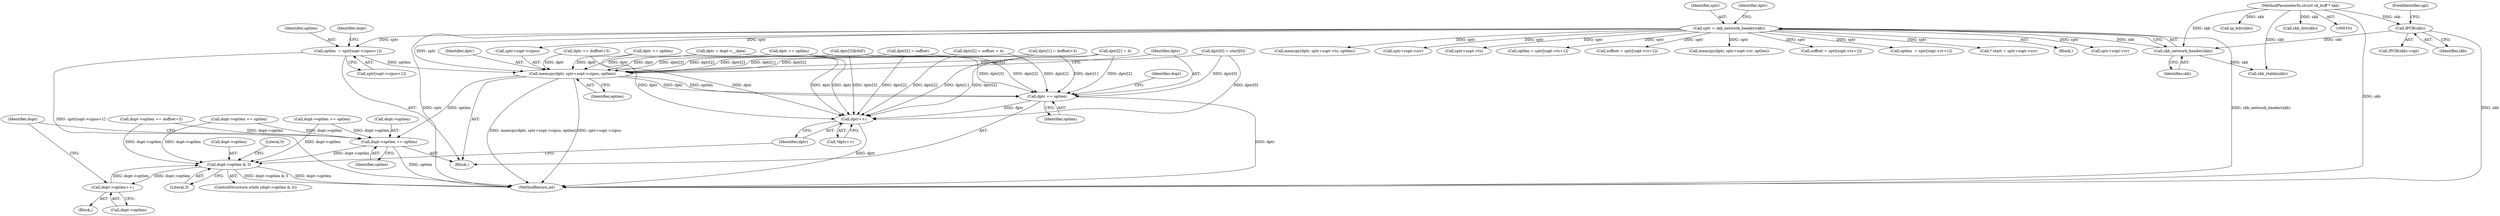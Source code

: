 digraph "0_linux_f6d8bd051c391c1c0458a30b2a7abcd939329259_16@array" {
"1000565" [label="(Call,optlen  = sptr[sopt->cipso+1])"];
"1000138" [label="(Call,sptr = skb_network_header(skb))"];
"1000140" [label="(Call,skb_network_header(skb))"];
"1000121" [label="(Call,IPCB(skb))"];
"1000103" [label="(MethodParameterIn,struct sk_buff * skb)"];
"1000584" [label="(Call,memcpy(dptr, sptr+sopt->cipso, optlen))"];
"1000592" [label="(Call,dptr += optlen)"];
"1000609" [label="(Call,dptr++)"];
"1000595" [label="(Call,dopt->optlen += optlen)"];
"1000601" [label="(Call,dopt->optlen & 3)"];
"1000612" [label="(Call,dopt->optlen++)"];
"1000265" [label="(Call,memcpy(dptr, sptr+sopt->ts, optlen))"];
"1000591" [label="(Identifier,optlen)"];
"1000519" [label="(Call,dptr[1] = doffset+3)"];
"1000382" [label="(Call,dopt->optlen += optlen)"];
"1000142" [label="(Call,dptr = dopt->__data)"];
"1000605" [label="(Literal,3)"];
"1000395" [label="(Call,sptr+sopt->srr)"];
"1000138" [label="(Call,sptr = skb_network_header(skb))"];
"1000600" [label="(ControlStructure,while (dopt->optlen & 3))"];
"1000267" [label="(Call,sptr+sopt->ts)"];
"1000237" [label="(Call,optlen = sptr[sopt->ts+1])"];
"1000602" [label="(Call,dopt->optlen)"];
"1000478" [label="(Call,ip_hdr(skb))"];
"1000167" [label="(Call,soffset = sptr[sopt->rr+2])"];
"1000120" [label="(Call,IPCB(skb)->opt)"];
"1000595" [label="(Call,dopt->optlen += optlen)"];
"1000565" [label="(Call,optlen  = sptr[sopt->cipso+1])"];
"1000599" [label="(Identifier,optlen)"];
"1000585" [label="(Identifier,dptr)"];
"1000212" [label="(Call,dptr[2] = soffset + 4)"];
"1000564" [label="(Block,)"];
"1000526" [label="(Call,dptr[2] = 4)"];
"1000597" [label="(Identifier,dopt)"];
"1000603" [label="(Identifier,dopt)"];
"1000512" [label="(Call,dptr[0] = start[0])"];
"1000141" [label="(Identifier,skb)"];
"1000379" [label="(Call,dptr += optlen)"];
"1000123" [label="(FieldIdentifier,opt)"];
"1000531" [label="(Call,dptr += doffset+3)"];
"1000186" [label="(Call,memcpy(dptr, sptr+sopt->rr, optlen))"];
"1000150" [label="(Call,skb_rtable(skb))"];
"1000227" [label="(Call,dopt->optlen += optlen)"];
"1000610" [label="(Identifier,dptr)"];
"1000546" [label="(Call,dopt->optlen += doffset+3)"];
"1000246" [label="(Call,soffset = sptr[sopt->ts+2])"];
"1000566" [label="(Identifier,optlen)"];
"1000224" [label="(Call,dptr += optlen)"];
"1000618" [label="(MethodReturn,int)"];
"1000158" [label="(Call,optlen  = sptr[sopt->rr+1])"];
"1000586" [label="(Call,sptr+sopt->cipso)"];
"1000592" [label="(Call,dptr += optlen)"];
"1000617" [label="(Literal,0)"];
"1000594" [label="(Identifier,optlen)"];
"1000360" [label="(Call,skb_dst(skb))"];
"1000596" [label="(Call,dopt->optlen)"];
"1000606" [label="(Block,)"];
"1000576" [label="(Identifier,dopt)"];
"1000609" [label="(Call,dptr++)"];
"1000612" [label="(Call,dopt->optlen++)"];
"1000601" [label="(Call,dopt->optlen & 3)"];
"1000584" [label="(Call,memcpy(dptr, sptr+sopt->cipso, optlen))"];
"1000121" [label="(Call,IPCB(skb))"];
"1000139" [label="(Identifier,sptr)"];
"1000393" [label="(Call,* start = sptr+sopt->srr)"];
"1000103" [label="(MethodParameterIn,struct sk_buff * skb)"];
"1000143" [label="(Identifier,dptr)"];
"1000567" [label="(Call,sptr[sopt->cipso+1])"];
"1000122" [label="(Identifier,skb)"];
"1000593" [label="(Identifier,dptr)"];
"1000316" [label="(Call,dptr[3]&0xF)"];
"1000608" [label="(Call,*dptr++)"];
"1000104" [label="(Block,)"];
"1000613" [label="(Call,dopt->optlen)"];
"1000374" [label="(Call,dptr[2] = soffset)"];
"1000140" [label="(Call,skb_network_header(skb))"];
"1000188" [label="(Call,sptr+sopt->rr)"];
"1000565" -> "1000564"  [label="AST: "];
"1000565" -> "1000567"  [label="CFG: "];
"1000566" -> "1000565"  [label="AST: "];
"1000567" -> "1000565"  [label="AST: "];
"1000576" -> "1000565"  [label="CFG: "];
"1000565" -> "1000618"  [label="DDG: sptr[sopt->cipso+1]"];
"1000138" -> "1000565"  [label="DDG: sptr"];
"1000565" -> "1000584"  [label="DDG: optlen"];
"1000138" -> "1000104"  [label="AST: "];
"1000138" -> "1000140"  [label="CFG: "];
"1000139" -> "1000138"  [label="AST: "];
"1000140" -> "1000138"  [label="AST: "];
"1000143" -> "1000138"  [label="CFG: "];
"1000138" -> "1000618"  [label="DDG: sptr"];
"1000138" -> "1000618"  [label="DDG: skb_network_header(skb)"];
"1000140" -> "1000138"  [label="DDG: skb"];
"1000138" -> "1000158"  [label="DDG: sptr"];
"1000138" -> "1000167"  [label="DDG: sptr"];
"1000138" -> "1000186"  [label="DDG: sptr"];
"1000138" -> "1000188"  [label="DDG: sptr"];
"1000138" -> "1000237"  [label="DDG: sptr"];
"1000138" -> "1000246"  [label="DDG: sptr"];
"1000138" -> "1000265"  [label="DDG: sptr"];
"1000138" -> "1000267"  [label="DDG: sptr"];
"1000138" -> "1000393"  [label="DDG: sptr"];
"1000138" -> "1000395"  [label="DDG: sptr"];
"1000138" -> "1000584"  [label="DDG: sptr"];
"1000138" -> "1000586"  [label="DDG: sptr"];
"1000140" -> "1000141"  [label="CFG: "];
"1000141" -> "1000140"  [label="AST: "];
"1000121" -> "1000140"  [label="DDG: skb"];
"1000103" -> "1000140"  [label="DDG: skb"];
"1000140" -> "1000150"  [label="DDG: skb"];
"1000121" -> "1000120"  [label="AST: "];
"1000121" -> "1000122"  [label="CFG: "];
"1000122" -> "1000121"  [label="AST: "];
"1000123" -> "1000121"  [label="CFG: "];
"1000121" -> "1000618"  [label="DDG: skb"];
"1000103" -> "1000121"  [label="DDG: skb"];
"1000103" -> "1000101"  [label="AST: "];
"1000103" -> "1000618"  [label="DDG: skb"];
"1000103" -> "1000150"  [label="DDG: skb"];
"1000103" -> "1000360"  [label="DDG: skb"];
"1000103" -> "1000478"  [label="DDG: skb"];
"1000584" -> "1000564"  [label="AST: "];
"1000584" -> "1000591"  [label="CFG: "];
"1000585" -> "1000584"  [label="AST: "];
"1000586" -> "1000584"  [label="AST: "];
"1000591" -> "1000584"  [label="AST: "];
"1000593" -> "1000584"  [label="CFG: "];
"1000584" -> "1000618"  [label="DDG: memcpy(dptr, sptr+sopt->cipso, optlen)"];
"1000584" -> "1000618"  [label="DDG: sptr+sopt->cipso"];
"1000224" -> "1000584"  [label="DDG: dptr"];
"1000374" -> "1000584"  [label="DDG: dptr[2]"];
"1000519" -> "1000584"  [label="DDG: dptr[1]"];
"1000512" -> "1000584"  [label="DDG: dptr[0]"];
"1000379" -> "1000584"  [label="DDG: dptr"];
"1000526" -> "1000584"  [label="DDG: dptr[2]"];
"1000212" -> "1000584"  [label="DDG: dptr[2]"];
"1000142" -> "1000584"  [label="DDG: dptr"];
"1000531" -> "1000584"  [label="DDG: dptr"];
"1000316" -> "1000584"  [label="DDG: dptr[3]"];
"1000584" -> "1000592"  [label="DDG: optlen"];
"1000584" -> "1000592"  [label="DDG: dptr"];
"1000584" -> "1000595"  [label="DDG: optlen"];
"1000592" -> "1000564"  [label="AST: "];
"1000592" -> "1000594"  [label="CFG: "];
"1000593" -> "1000592"  [label="AST: "];
"1000594" -> "1000592"  [label="AST: "];
"1000597" -> "1000592"  [label="CFG: "];
"1000592" -> "1000618"  [label="DDG: dptr"];
"1000374" -> "1000592"  [label="DDG: dptr[2]"];
"1000519" -> "1000592"  [label="DDG: dptr[1]"];
"1000512" -> "1000592"  [label="DDG: dptr[0]"];
"1000526" -> "1000592"  [label="DDG: dptr[2]"];
"1000212" -> "1000592"  [label="DDG: dptr[2]"];
"1000316" -> "1000592"  [label="DDG: dptr[3]"];
"1000592" -> "1000609"  [label="DDG: dptr"];
"1000609" -> "1000608"  [label="AST: "];
"1000609" -> "1000610"  [label="CFG: "];
"1000610" -> "1000609"  [label="AST: "];
"1000608" -> "1000609"  [label="CFG: "];
"1000609" -> "1000618"  [label="DDG: dptr"];
"1000224" -> "1000609"  [label="DDG: dptr"];
"1000374" -> "1000609"  [label="DDG: dptr[2]"];
"1000519" -> "1000609"  [label="DDG: dptr[1]"];
"1000512" -> "1000609"  [label="DDG: dptr[0]"];
"1000379" -> "1000609"  [label="DDG: dptr"];
"1000526" -> "1000609"  [label="DDG: dptr[2]"];
"1000212" -> "1000609"  [label="DDG: dptr[2]"];
"1000142" -> "1000609"  [label="DDG: dptr"];
"1000531" -> "1000609"  [label="DDG: dptr"];
"1000316" -> "1000609"  [label="DDG: dptr[3]"];
"1000595" -> "1000564"  [label="AST: "];
"1000595" -> "1000599"  [label="CFG: "];
"1000596" -> "1000595"  [label="AST: "];
"1000599" -> "1000595"  [label="AST: "];
"1000603" -> "1000595"  [label="CFG: "];
"1000595" -> "1000618"  [label="DDG: optlen"];
"1000382" -> "1000595"  [label="DDG: dopt->optlen"];
"1000227" -> "1000595"  [label="DDG: dopt->optlen"];
"1000546" -> "1000595"  [label="DDG: dopt->optlen"];
"1000595" -> "1000601"  [label="DDG: dopt->optlen"];
"1000601" -> "1000600"  [label="AST: "];
"1000601" -> "1000605"  [label="CFG: "];
"1000602" -> "1000601"  [label="AST: "];
"1000605" -> "1000601"  [label="AST: "];
"1000610" -> "1000601"  [label="CFG: "];
"1000617" -> "1000601"  [label="CFG: "];
"1000601" -> "1000618"  [label="DDG: dopt->optlen"];
"1000601" -> "1000618"  [label="DDG: dopt->optlen & 3"];
"1000382" -> "1000601"  [label="DDG: dopt->optlen"];
"1000612" -> "1000601"  [label="DDG: dopt->optlen"];
"1000227" -> "1000601"  [label="DDG: dopt->optlen"];
"1000546" -> "1000601"  [label="DDG: dopt->optlen"];
"1000601" -> "1000612"  [label="DDG: dopt->optlen"];
"1000612" -> "1000606"  [label="AST: "];
"1000612" -> "1000613"  [label="CFG: "];
"1000613" -> "1000612"  [label="AST: "];
"1000603" -> "1000612"  [label="CFG: "];
}
